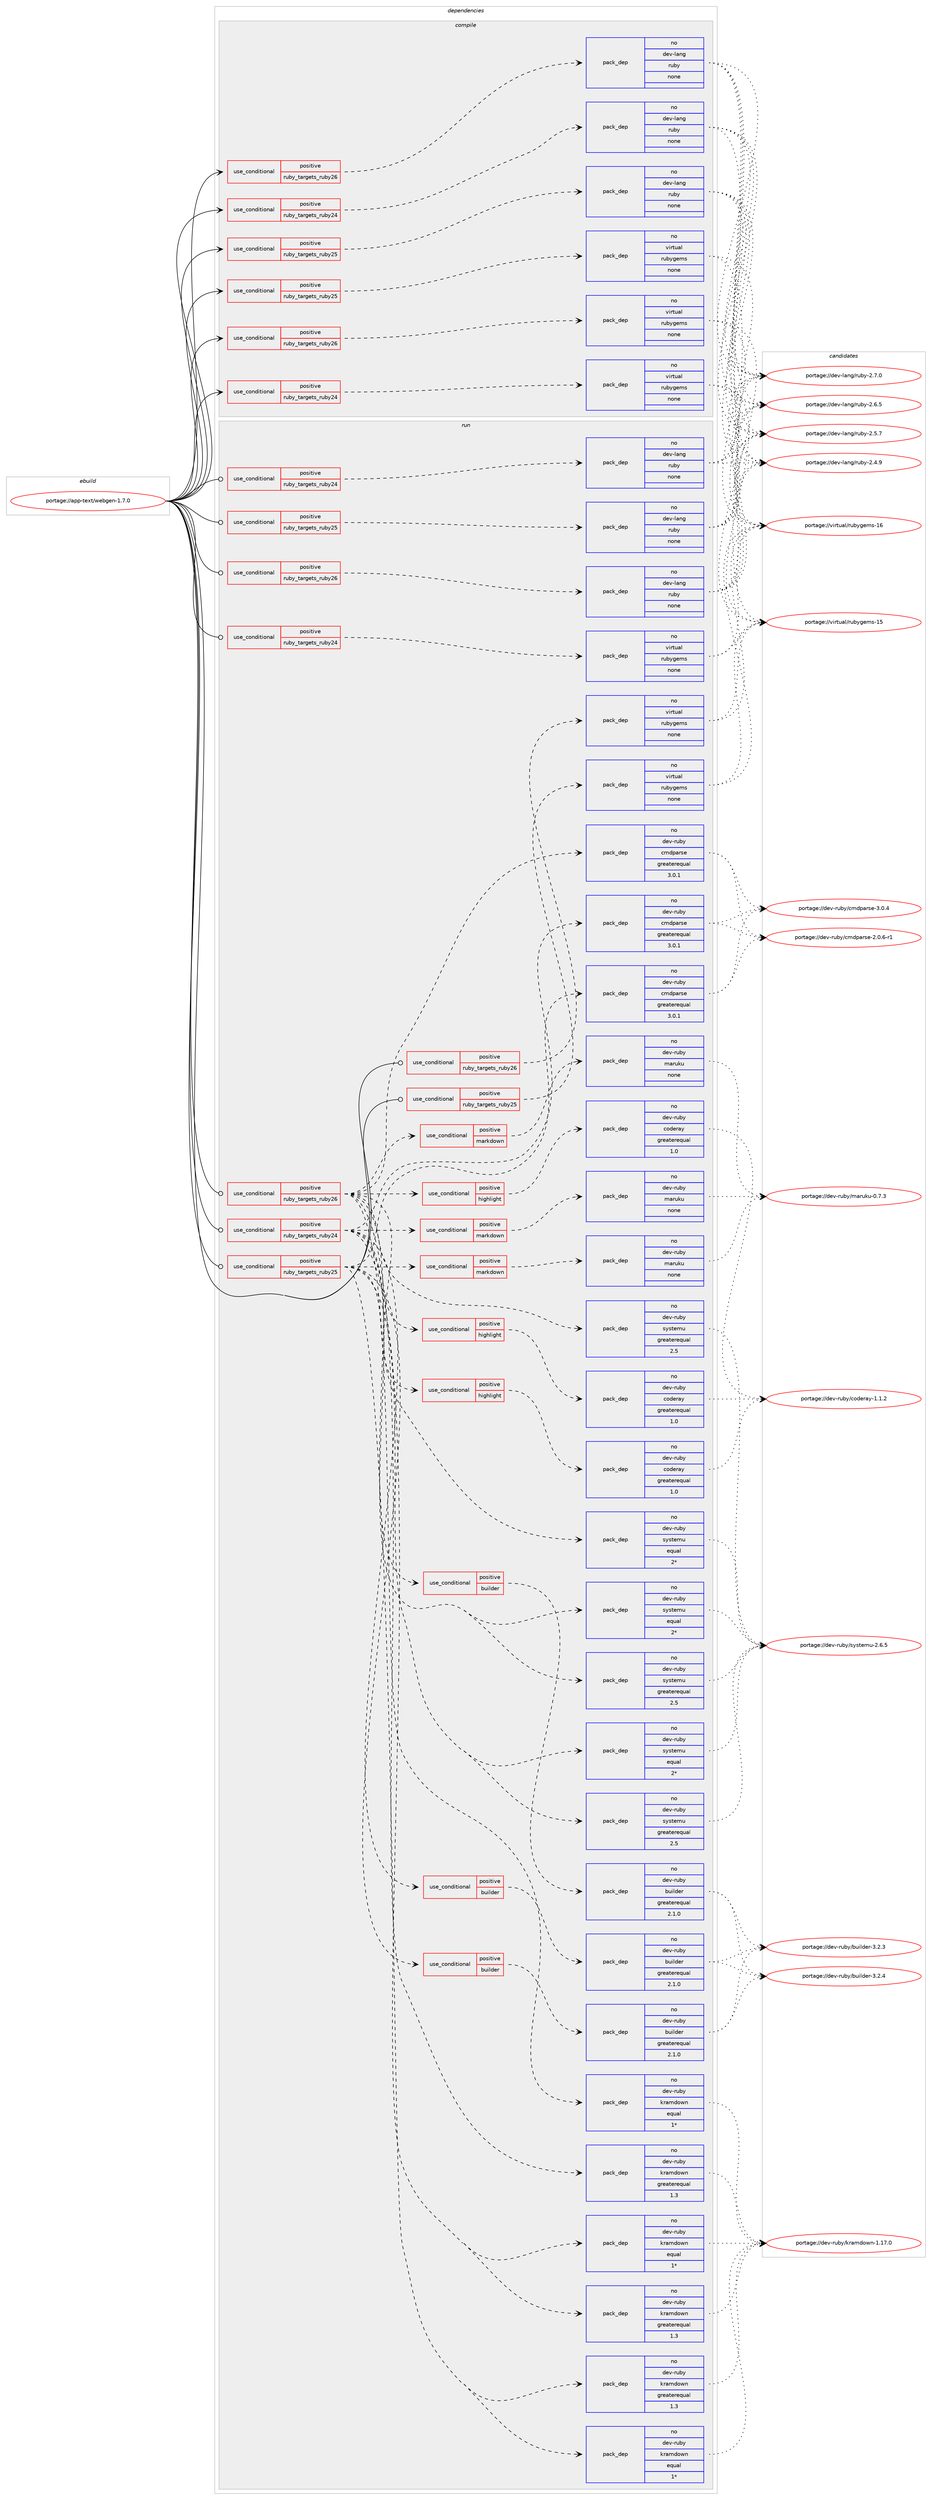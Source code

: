 digraph prolog {

# *************
# Graph options
# *************

newrank=true;
concentrate=true;
compound=true;
graph [rankdir=LR,fontname=Helvetica,fontsize=10,ranksep=1.5];#, ranksep=2.5, nodesep=0.2];
edge  [arrowhead=vee];
node  [fontname=Helvetica,fontsize=10];

# **********
# The ebuild
# **********

subgraph cluster_leftcol {
color=gray;
label=<<i>ebuild</i>>;
id [label="portage://app-text/webgen-1.7.0", color=red, width=4, href="../app-text/webgen-1.7.0.svg"];
}

# ****************
# The dependencies
# ****************

subgraph cluster_midcol {
color=gray;
label=<<i>dependencies</i>>;
subgraph cluster_compile {
fillcolor="#eeeeee";
style=filled;
label=<<i>compile</i>>;
subgraph cond139352 {
dependency591602 [label=<<TABLE BORDER="0" CELLBORDER="1" CELLSPACING="0" CELLPADDING="4"><TR><TD ROWSPAN="3" CELLPADDING="10">use_conditional</TD></TR><TR><TD>positive</TD></TR><TR><TD>ruby_targets_ruby24</TD></TR></TABLE>>, shape=none, color=red];
subgraph pack444365 {
dependency591603 [label=<<TABLE BORDER="0" CELLBORDER="1" CELLSPACING="0" CELLPADDING="4" WIDTH="220"><TR><TD ROWSPAN="6" CELLPADDING="30">pack_dep</TD></TR><TR><TD WIDTH="110">no</TD></TR><TR><TD>dev-lang</TD></TR><TR><TD>ruby</TD></TR><TR><TD>none</TD></TR><TR><TD></TD></TR></TABLE>>, shape=none, color=blue];
}
dependency591602:e -> dependency591603:w [weight=20,style="dashed",arrowhead="vee"];
}
id:e -> dependency591602:w [weight=20,style="solid",arrowhead="vee"];
subgraph cond139353 {
dependency591604 [label=<<TABLE BORDER="0" CELLBORDER="1" CELLSPACING="0" CELLPADDING="4"><TR><TD ROWSPAN="3" CELLPADDING="10">use_conditional</TD></TR><TR><TD>positive</TD></TR><TR><TD>ruby_targets_ruby24</TD></TR></TABLE>>, shape=none, color=red];
subgraph pack444366 {
dependency591605 [label=<<TABLE BORDER="0" CELLBORDER="1" CELLSPACING="0" CELLPADDING="4" WIDTH="220"><TR><TD ROWSPAN="6" CELLPADDING="30">pack_dep</TD></TR><TR><TD WIDTH="110">no</TD></TR><TR><TD>virtual</TD></TR><TR><TD>rubygems</TD></TR><TR><TD>none</TD></TR><TR><TD></TD></TR></TABLE>>, shape=none, color=blue];
}
dependency591604:e -> dependency591605:w [weight=20,style="dashed",arrowhead="vee"];
}
id:e -> dependency591604:w [weight=20,style="solid",arrowhead="vee"];
subgraph cond139354 {
dependency591606 [label=<<TABLE BORDER="0" CELLBORDER="1" CELLSPACING="0" CELLPADDING="4"><TR><TD ROWSPAN="3" CELLPADDING="10">use_conditional</TD></TR><TR><TD>positive</TD></TR><TR><TD>ruby_targets_ruby25</TD></TR></TABLE>>, shape=none, color=red];
subgraph pack444367 {
dependency591607 [label=<<TABLE BORDER="0" CELLBORDER="1" CELLSPACING="0" CELLPADDING="4" WIDTH="220"><TR><TD ROWSPAN="6" CELLPADDING="30">pack_dep</TD></TR><TR><TD WIDTH="110">no</TD></TR><TR><TD>dev-lang</TD></TR><TR><TD>ruby</TD></TR><TR><TD>none</TD></TR><TR><TD></TD></TR></TABLE>>, shape=none, color=blue];
}
dependency591606:e -> dependency591607:w [weight=20,style="dashed",arrowhead="vee"];
}
id:e -> dependency591606:w [weight=20,style="solid",arrowhead="vee"];
subgraph cond139355 {
dependency591608 [label=<<TABLE BORDER="0" CELLBORDER="1" CELLSPACING="0" CELLPADDING="4"><TR><TD ROWSPAN="3" CELLPADDING="10">use_conditional</TD></TR><TR><TD>positive</TD></TR><TR><TD>ruby_targets_ruby25</TD></TR></TABLE>>, shape=none, color=red];
subgraph pack444368 {
dependency591609 [label=<<TABLE BORDER="0" CELLBORDER="1" CELLSPACING="0" CELLPADDING="4" WIDTH="220"><TR><TD ROWSPAN="6" CELLPADDING="30">pack_dep</TD></TR><TR><TD WIDTH="110">no</TD></TR><TR><TD>virtual</TD></TR><TR><TD>rubygems</TD></TR><TR><TD>none</TD></TR><TR><TD></TD></TR></TABLE>>, shape=none, color=blue];
}
dependency591608:e -> dependency591609:w [weight=20,style="dashed",arrowhead="vee"];
}
id:e -> dependency591608:w [weight=20,style="solid",arrowhead="vee"];
subgraph cond139356 {
dependency591610 [label=<<TABLE BORDER="0" CELLBORDER="1" CELLSPACING="0" CELLPADDING="4"><TR><TD ROWSPAN="3" CELLPADDING="10">use_conditional</TD></TR><TR><TD>positive</TD></TR><TR><TD>ruby_targets_ruby26</TD></TR></TABLE>>, shape=none, color=red];
subgraph pack444369 {
dependency591611 [label=<<TABLE BORDER="0" CELLBORDER="1" CELLSPACING="0" CELLPADDING="4" WIDTH="220"><TR><TD ROWSPAN="6" CELLPADDING="30">pack_dep</TD></TR><TR><TD WIDTH="110">no</TD></TR><TR><TD>dev-lang</TD></TR><TR><TD>ruby</TD></TR><TR><TD>none</TD></TR><TR><TD></TD></TR></TABLE>>, shape=none, color=blue];
}
dependency591610:e -> dependency591611:w [weight=20,style="dashed",arrowhead="vee"];
}
id:e -> dependency591610:w [weight=20,style="solid",arrowhead="vee"];
subgraph cond139357 {
dependency591612 [label=<<TABLE BORDER="0" CELLBORDER="1" CELLSPACING="0" CELLPADDING="4"><TR><TD ROWSPAN="3" CELLPADDING="10">use_conditional</TD></TR><TR><TD>positive</TD></TR><TR><TD>ruby_targets_ruby26</TD></TR></TABLE>>, shape=none, color=red];
subgraph pack444370 {
dependency591613 [label=<<TABLE BORDER="0" CELLBORDER="1" CELLSPACING="0" CELLPADDING="4" WIDTH="220"><TR><TD ROWSPAN="6" CELLPADDING="30">pack_dep</TD></TR><TR><TD WIDTH="110">no</TD></TR><TR><TD>virtual</TD></TR><TR><TD>rubygems</TD></TR><TR><TD>none</TD></TR><TR><TD></TD></TR></TABLE>>, shape=none, color=blue];
}
dependency591612:e -> dependency591613:w [weight=20,style="dashed",arrowhead="vee"];
}
id:e -> dependency591612:w [weight=20,style="solid",arrowhead="vee"];
}
subgraph cluster_compileandrun {
fillcolor="#eeeeee";
style=filled;
label=<<i>compile and run</i>>;
}
subgraph cluster_run {
fillcolor="#eeeeee";
style=filled;
label=<<i>run</i>>;
subgraph cond139358 {
dependency591614 [label=<<TABLE BORDER="0" CELLBORDER="1" CELLSPACING="0" CELLPADDING="4"><TR><TD ROWSPAN="3" CELLPADDING="10">use_conditional</TD></TR><TR><TD>positive</TD></TR><TR><TD>ruby_targets_ruby24</TD></TR></TABLE>>, shape=none, color=red];
subgraph pack444371 {
dependency591615 [label=<<TABLE BORDER="0" CELLBORDER="1" CELLSPACING="0" CELLPADDING="4" WIDTH="220"><TR><TD ROWSPAN="6" CELLPADDING="30">pack_dep</TD></TR><TR><TD WIDTH="110">no</TD></TR><TR><TD>dev-lang</TD></TR><TR><TD>ruby</TD></TR><TR><TD>none</TD></TR><TR><TD></TD></TR></TABLE>>, shape=none, color=blue];
}
dependency591614:e -> dependency591615:w [weight=20,style="dashed",arrowhead="vee"];
}
id:e -> dependency591614:w [weight=20,style="solid",arrowhead="odot"];
subgraph cond139359 {
dependency591616 [label=<<TABLE BORDER="0" CELLBORDER="1" CELLSPACING="0" CELLPADDING="4"><TR><TD ROWSPAN="3" CELLPADDING="10">use_conditional</TD></TR><TR><TD>positive</TD></TR><TR><TD>ruby_targets_ruby24</TD></TR></TABLE>>, shape=none, color=red];
subgraph pack444372 {
dependency591617 [label=<<TABLE BORDER="0" CELLBORDER="1" CELLSPACING="0" CELLPADDING="4" WIDTH="220"><TR><TD ROWSPAN="6" CELLPADDING="30">pack_dep</TD></TR><TR><TD WIDTH="110">no</TD></TR><TR><TD>dev-ruby</TD></TR><TR><TD>cmdparse</TD></TR><TR><TD>greaterequal</TD></TR><TR><TD>3.0.1</TD></TR></TABLE>>, shape=none, color=blue];
}
dependency591616:e -> dependency591617:w [weight=20,style="dashed",arrowhead="vee"];
subgraph pack444373 {
dependency591618 [label=<<TABLE BORDER="0" CELLBORDER="1" CELLSPACING="0" CELLPADDING="4" WIDTH="220"><TR><TD ROWSPAN="6" CELLPADDING="30">pack_dep</TD></TR><TR><TD WIDTH="110">no</TD></TR><TR><TD>dev-ruby</TD></TR><TR><TD>systemu</TD></TR><TR><TD>greaterequal</TD></TR><TR><TD>2.5</TD></TR></TABLE>>, shape=none, color=blue];
}
dependency591616:e -> dependency591618:w [weight=20,style="dashed",arrowhead="vee"];
subgraph pack444374 {
dependency591619 [label=<<TABLE BORDER="0" CELLBORDER="1" CELLSPACING="0" CELLPADDING="4" WIDTH="220"><TR><TD ROWSPAN="6" CELLPADDING="30">pack_dep</TD></TR><TR><TD WIDTH="110">no</TD></TR><TR><TD>dev-ruby</TD></TR><TR><TD>systemu</TD></TR><TR><TD>equal</TD></TR><TR><TD>2*</TD></TR></TABLE>>, shape=none, color=blue];
}
dependency591616:e -> dependency591619:w [weight=20,style="dashed",arrowhead="vee"];
subgraph pack444375 {
dependency591620 [label=<<TABLE BORDER="0" CELLBORDER="1" CELLSPACING="0" CELLPADDING="4" WIDTH="220"><TR><TD ROWSPAN="6" CELLPADDING="30">pack_dep</TD></TR><TR><TD WIDTH="110">no</TD></TR><TR><TD>dev-ruby</TD></TR><TR><TD>kramdown</TD></TR><TR><TD>greaterequal</TD></TR><TR><TD>1.3</TD></TR></TABLE>>, shape=none, color=blue];
}
dependency591616:e -> dependency591620:w [weight=20,style="dashed",arrowhead="vee"];
subgraph pack444376 {
dependency591621 [label=<<TABLE BORDER="0" CELLBORDER="1" CELLSPACING="0" CELLPADDING="4" WIDTH="220"><TR><TD ROWSPAN="6" CELLPADDING="30">pack_dep</TD></TR><TR><TD WIDTH="110">no</TD></TR><TR><TD>dev-ruby</TD></TR><TR><TD>kramdown</TD></TR><TR><TD>equal</TD></TR><TR><TD>1*</TD></TR></TABLE>>, shape=none, color=blue];
}
dependency591616:e -> dependency591621:w [weight=20,style="dashed",arrowhead="vee"];
subgraph cond139360 {
dependency591622 [label=<<TABLE BORDER="0" CELLBORDER="1" CELLSPACING="0" CELLPADDING="4"><TR><TD ROWSPAN="3" CELLPADDING="10">use_conditional</TD></TR><TR><TD>positive</TD></TR><TR><TD>builder</TD></TR></TABLE>>, shape=none, color=red];
subgraph pack444377 {
dependency591623 [label=<<TABLE BORDER="0" CELLBORDER="1" CELLSPACING="0" CELLPADDING="4" WIDTH="220"><TR><TD ROWSPAN="6" CELLPADDING="30">pack_dep</TD></TR><TR><TD WIDTH="110">no</TD></TR><TR><TD>dev-ruby</TD></TR><TR><TD>builder</TD></TR><TR><TD>greaterequal</TD></TR><TR><TD>2.1.0</TD></TR></TABLE>>, shape=none, color=blue];
}
dependency591622:e -> dependency591623:w [weight=20,style="dashed",arrowhead="vee"];
}
dependency591616:e -> dependency591622:w [weight=20,style="dashed",arrowhead="vee"];
subgraph cond139361 {
dependency591624 [label=<<TABLE BORDER="0" CELLBORDER="1" CELLSPACING="0" CELLPADDING="4"><TR><TD ROWSPAN="3" CELLPADDING="10">use_conditional</TD></TR><TR><TD>positive</TD></TR><TR><TD>highlight</TD></TR></TABLE>>, shape=none, color=red];
subgraph pack444378 {
dependency591625 [label=<<TABLE BORDER="0" CELLBORDER="1" CELLSPACING="0" CELLPADDING="4" WIDTH="220"><TR><TD ROWSPAN="6" CELLPADDING="30">pack_dep</TD></TR><TR><TD WIDTH="110">no</TD></TR><TR><TD>dev-ruby</TD></TR><TR><TD>coderay</TD></TR><TR><TD>greaterequal</TD></TR><TR><TD>1.0</TD></TR></TABLE>>, shape=none, color=blue];
}
dependency591624:e -> dependency591625:w [weight=20,style="dashed",arrowhead="vee"];
}
dependency591616:e -> dependency591624:w [weight=20,style="dashed",arrowhead="vee"];
subgraph cond139362 {
dependency591626 [label=<<TABLE BORDER="0" CELLBORDER="1" CELLSPACING="0" CELLPADDING="4"><TR><TD ROWSPAN="3" CELLPADDING="10">use_conditional</TD></TR><TR><TD>positive</TD></TR><TR><TD>markdown</TD></TR></TABLE>>, shape=none, color=red];
subgraph pack444379 {
dependency591627 [label=<<TABLE BORDER="0" CELLBORDER="1" CELLSPACING="0" CELLPADDING="4" WIDTH="220"><TR><TD ROWSPAN="6" CELLPADDING="30">pack_dep</TD></TR><TR><TD WIDTH="110">no</TD></TR><TR><TD>dev-ruby</TD></TR><TR><TD>maruku</TD></TR><TR><TD>none</TD></TR><TR><TD></TD></TR></TABLE>>, shape=none, color=blue];
}
dependency591626:e -> dependency591627:w [weight=20,style="dashed",arrowhead="vee"];
}
dependency591616:e -> dependency591626:w [weight=20,style="dashed",arrowhead="vee"];
}
id:e -> dependency591616:w [weight=20,style="solid",arrowhead="odot"];
subgraph cond139363 {
dependency591628 [label=<<TABLE BORDER="0" CELLBORDER="1" CELLSPACING="0" CELLPADDING="4"><TR><TD ROWSPAN="3" CELLPADDING="10">use_conditional</TD></TR><TR><TD>positive</TD></TR><TR><TD>ruby_targets_ruby24</TD></TR></TABLE>>, shape=none, color=red];
subgraph pack444380 {
dependency591629 [label=<<TABLE BORDER="0" CELLBORDER="1" CELLSPACING="0" CELLPADDING="4" WIDTH="220"><TR><TD ROWSPAN="6" CELLPADDING="30">pack_dep</TD></TR><TR><TD WIDTH="110">no</TD></TR><TR><TD>virtual</TD></TR><TR><TD>rubygems</TD></TR><TR><TD>none</TD></TR><TR><TD></TD></TR></TABLE>>, shape=none, color=blue];
}
dependency591628:e -> dependency591629:w [weight=20,style="dashed",arrowhead="vee"];
}
id:e -> dependency591628:w [weight=20,style="solid",arrowhead="odot"];
subgraph cond139364 {
dependency591630 [label=<<TABLE BORDER="0" CELLBORDER="1" CELLSPACING="0" CELLPADDING="4"><TR><TD ROWSPAN="3" CELLPADDING="10">use_conditional</TD></TR><TR><TD>positive</TD></TR><TR><TD>ruby_targets_ruby25</TD></TR></TABLE>>, shape=none, color=red];
subgraph pack444381 {
dependency591631 [label=<<TABLE BORDER="0" CELLBORDER="1" CELLSPACING="0" CELLPADDING="4" WIDTH="220"><TR><TD ROWSPAN="6" CELLPADDING="30">pack_dep</TD></TR><TR><TD WIDTH="110">no</TD></TR><TR><TD>dev-lang</TD></TR><TR><TD>ruby</TD></TR><TR><TD>none</TD></TR><TR><TD></TD></TR></TABLE>>, shape=none, color=blue];
}
dependency591630:e -> dependency591631:w [weight=20,style="dashed",arrowhead="vee"];
}
id:e -> dependency591630:w [weight=20,style="solid",arrowhead="odot"];
subgraph cond139365 {
dependency591632 [label=<<TABLE BORDER="0" CELLBORDER="1" CELLSPACING="0" CELLPADDING="4"><TR><TD ROWSPAN="3" CELLPADDING="10">use_conditional</TD></TR><TR><TD>positive</TD></TR><TR><TD>ruby_targets_ruby25</TD></TR></TABLE>>, shape=none, color=red];
subgraph pack444382 {
dependency591633 [label=<<TABLE BORDER="0" CELLBORDER="1" CELLSPACING="0" CELLPADDING="4" WIDTH="220"><TR><TD ROWSPAN="6" CELLPADDING="30">pack_dep</TD></TR><TR><TD WIDTH="110">no</TD></TR><TR><TD>dev-ruby</TD></TR><TR><TD>cmdparse</TD></TR><TR><TD>greaterequal</TD></TR><TR><TD>3.0.1</TD></TR></TABLE>>, shape=none, color=blue];
}
dependency591632:e -> dependency591633:w [weight=20,style="dashed",arrowhead="vee"];
subgraph pack444383 {
dependency591634 [label=<<TABLE BORDER="0" CELLBORDER="1" CELLSPACING="0" CELLPADDING="4" WIDTH="220"><TR><TD ROWSPAN="6" CELLPADDING="30">pack_dep</TD></TR><TR><TD WIDTH="110">no</TD></TR><TR><TD>dev-ruby</TD></TR><TR><TD>systemu</TD></TR><TR><TD>greaterequal</TD></TR><TR><TD>2.5</TD></TR></TABLE>>, shape=none, color=blue];
}
dependency591632:e -> dependency591634:w [weight=20,style="dashed",arrowhead="vee"];
subgraph pack444384 {
dependency591635 [label=<<TABLE BORDER="0" CELLBORDER="1" CELLSPACING="0" CELLPADDING="4" WIDTH="220"><TR><TD ROWSPAN="6" CELLPADDING="30">pack_dep</TD></TR><TR><TD WIDTH="110">no</TD></TR><TR><TD>dev-ruby</TD></TR><TR><TD>systemu</TD></TR><TR><TD>equal</TD></TR><TR><TD>2*</TD></TR></TABLE>>, shape=none, color=blue];
}
dependency591632:e -> dependency591635:w [weight=20,style="dashed",arrowhead="vee"];
subgraph pack444385 {
dependency591636 [label=<<TABLE BORDER="0" CELLBORDER="1" CELLSPACING="0" CELLPADDING="4" WIDTH="220"><TR><TD ROWSPAN="6" CELLPADDING="30">pack_dep</TD></TR><TR><TD WIDTH="110">no</TD></TR><TR><TD>dev-ruby</TD></TR><TR><TD>kramdown</TD></TR><TR><TD>greaterequal</TD></TR><TR><TD>1.3</TD></TR></TABLE>>, shape=none, color=blue];
}
dependency591632:e -> dependency591636:w [weight=20,style="dashed",arrowhead="vee"];
subgraph pack444386 {
dependency591637 [label=<<TABLE BORDER="0" CELLBORDER="1" CELLSPACING="0" CELLPADDING="4" WIDTH="220"><TR><TD ROWSPAN="6" CELLPADDING="30">pack_dep</TD></TR><TR><TD WIDTH="110">no</TD></TR><TR><TD>dev-ruby</TD></TR><TR><TD>kramdown</TD></TR><TR><TD>equal</TD></TR><TR><TD>1*</TD></TR></TABLE>>, shape=none, color=blue];
}
dependency591632:e -> dependency591637:w [weight=20,style="dashed",arrowhead="vee"];
subgraph cond139366 {
dependency591638 [label=<<TABLE BORDER="0" CELLBORDER="1" CELLSPACING="0" CELLPADDING="4"><TR><TD ROWSPAN="3" CELLPADDING="10">use_conditional</TD></TR><TR><TD>positive</TD></TR><TR><TD>builder</TD></TR></TABLE>>, shape=none, color=red];
subgraph pack444387 {
dependency591639 [label=<<TABLE BORDER="0" CELLBORDER="1" CELLSPACING="0" CELLPADDING="4" WIDTH="220"><TR><TD ROWSPAN="6" CELLPADDING="30">pack_dep</TD></TR><TR><TD WIDTH="110">no</TD></TR><TR><TD>dev-ruby</TD></TR><TR><TD>builder</TD></TR><TR><TD>greaterequal</TD></TR><TR><TD>2.1.0</TD></TR></TABLE>>, shape=none, color=blue];
}
dependency591638:e -> dependency591639:w [weight=20,style="dashed",arrowhead="vee"];
}
dependency591632:e -> dependency591638:w [weight=20,style="dashed",arrowhead="vee"];
subgraph cond139367 {
dependency591640 [label=<<TABLE BORDER="0" CELLBORDER="1" CELLSPACING="0" CELLPADDING="4"><TR><TD ROWSPAN="3" CELLPADDING="10">use_conditional</TD></TR><TR><TD>positive</TD></TR><TR><TD>highlight</TD></TR></TABLE>>, shape=none, color=red];
subgraph pack444388 {
dependency591641 [label=<<TABLE BORDER="0" CELLBORDER="1" CELLSPACING="0" CELLPADDING="4" WIDTH="220"><TR><TD ROWSPAN="6" CELLPADDING="30">pack_dep</TD></TR><TR><TD WIDTH="110">no</TD></TR><TR><TD>dev-ruby</TD></TR><TR><TD>coderay</TD></TR><TR><TD>greaterequal</TD></TR><TR><TD>1.0</TD></TR></TABLE>>, shape=none, color=blue];
}
dependency591640:e -> dependency591641:w [weight=20,style="dashed",arrowhead="vee"];
}
dependency591632:e -> dependency591640:w [weight=20,style="dashed",arrowhead="vee"];
subgraph cond139368 {
dependency591642 [label=<<TABLE BORDER="0" CELLBORDER="1" CELLSPACING="0" CELLPADDING="4"><TR><TD ROWSPAN="3" CELLPADDING="10">use_conditional</TD></TR><TR><TD>positive</TD></TR><TR><TD>markdown</TD></TR></TABLE>>, shape=none, color=red];
subgraph pack444389 {
dependency591643 [label=<<TABLE BORDER="0" CELLBORDER="1" CELLSPACING="0" CELLPADDING="4" WIDTH="220"><TR><TD ROWSPAN="6" CELLPADDING="30">pack_dep</TD></TR><TR><TD WIDTH="110">no</TD></TR><TR><TD>dev-ruby</TD></TR><TR><TD>maruku</TD></TR><TR><TD>none</TD></TR><TR><TD></TD></TR></TABLE>>, shape=none, color=blue];
}
dependency591642:e -> dependency591643:w [weight=20,style="dashed",arrowhead="vee"];
}
dependency591632:e -> dependency591642:w [weight=20,style="dashed",arrowhead="vee"];
}
id:e -> dependency591632:w [weight=20,style="solid",arrowhead="odot"];
subgraph cond139369 {
dependency591644 [label=<<TABLE BORDER="0" CELLBORDER="1" CELLSPACING="0" CELLPADDING="4"><TR><TD ROWSPAN="3" CELLPADDING="10">use_conditional</TD></TR><TR><TD>positive</TD></TR><TR><TD>ruby_targets_ruby25</TD></TR></TABLE>>, shape=none, color=red];
subgraph pack444390 {
dependency591645 [label=<<TABLE BORDER="0" CELLBORDER="1" CELLSPACING="0" CELLPADDING="4" WIDTH="220"><TR><TD ROWSPAN="6" CELLPADDING="30">pack_dep</TD></TR><TR><TD WIDTH="110">no</TD></TR><TR><TD>virtual</TD></TR><TR><TD>rubygems</TD></TR><TR><TD>none</TD></TR><TR><TD></TD></TR></TABLE>>, shape=none, color=blue];
}
dependency591644:e -> dependency591645:w [weight=20,style="dashed",arrowhead="vee"];
}
id:e -> dependency591644:w [weight=20,style="solid",arrowhead="odot"];
subgraph cond139370 {
dependency591646 [label=<<TABLE BORDER="0" CELLBORDER="1" CELLSPACING="0" CELLPADDING="4"><TR><TD ROWSPAN="3" CELLPADDING="10">use_conditional</TD></TR><TR><TD>positive</TD></TR><TR><TD>ruby_targets_ruby26</TD></TR></TABLE>>, shape=none, color=red];
subgraph pack444391 {
dependency591647 [label=<<TABLE BORDER="0" CELLBORDER="1" CELLSPACING="0" CELLPADDING="4" WIDTH="220"><TR><TD ROWSPAN="6" CELLPADDING="30">pack_dep</TD></TR><TR><TD WIDTH="110">no</TD></TR><TR><TD>dev-lang</TD></TR><TR><TD>ruby</TD></TR><TR><TD>none</TD></TR><TR><TD></TD></TR></TABLE>>, shape=none, color=blue];
}
dependency591646:e -> dependency591647:w [weight=20,style="dashed",arrowhead="vee"];
}
id:e -> dependency591646:w [weight=20,style="solid",arrowhead="odot"];
subgraph cond139371 {
dependency591648 [label=<<TABLE BORDER="0" CELLBORDER="1" CELLSPACING="0" CELLPADDING="4"><TR><TD ROWSPAN="3" CELLPADDING="10">use_conditional</TD></TR><TR><TD>positive</TD></TR><TR><TD>ruby_targets_ruby26</TD></TR></TABLE>>, shape=none, color=red];
subgraph pack444392 {
dependency591649 [label=<<TABLE BORDER="0" CELLBORDER="1" CELLSPACING="0" CELLPADDING="4" WIDTH="220"><TR><TD ROWSPAN="6" CELLPADDING="30">pack_dep</TD></TR><TR><TD WIDTH="110">no</TD></TR><TR><TD>dev-ruby</TD></TR><TR><TD>cmdparse</TD></TR><TR><TD>greaterequal</TD></TR><TR><TD>3.0.1</TD></TR></TABLE>>, shape=none, color=blue];
}
dependency591648:e -> dependency591649:w [weight=20,style="dashed",arrowhead="vee"];
subgraph pack444393 {
dependency591650 [label=<<TABLE BORDER="0" CELLBORDER="1" CELLSPACING="0" CELLPADDING="4" WIDTH="220"><TR><TD ROWSPAN="6" CELLPADDING="30">pack_dep</TD></TR><TR><TD WIDTH="110">no</TD></TR><TR><TD>dev-ruby</TD></TR><TR><TD>systemu</TD></TR><TR><TD>greaterequal</TD></TR><TR><TD>2.5</TD></TR></TABLE>>, shape=none, color=blue];
}
dependency591648:e -> dependency591650:w [weight=20,style="dashed",arrowhead="vee"];
subgraph pack444394 {
dependency591651 [label=<<TABLE BORDER="0" CELLBORDER="1" CELLSPACING="0" CELLPADDING="4" WIDTH="220"><TR><TD ROWSPAN="6" CELLPADDING="30">pack_dep</TD></TR><TR><TD WIDTH="110">no</TD></TR><TR><TD>dev-ruby</TD></TR><TR><TD>systemu</TD></TR><TR><TD>equal</TD></TR><TR><TD>2*</TD></TR></TABLE>>, shape=none, color=blue];
}
dependency591648:e -> dependency591651:w [weight=20,style="dashed",arrowhead="vee"];
subgraph pack444395 {
dependency591652 [label=<<TABLE BORDER="0" CELLBORDER="1" CELLSPACING="0" CELLPADDING="4" WIDTH="220"><TR><TD ROWSPAN="6" CELLPADDING="30">pack_dep</TD></TR><TR><TD WIDTH="110">no</TD></TR><TR><TD>dev-ruby</TD></TR><TR><TD>kramdown</TD></TR><TR><TD>greaterequal</TD></TR><TR><TD>1.3</TD></TR></TABLE>>, shape=none, color=blue];
}
dependency591648:e -> dependency591652:w [weight=20,style="dashed",arrowhead="vee"];
subgraph pack444396 {
dependency591653 [label=<<TABLE BORDER="0" CELLBORDER="1" CELLSPACING="0" CELLPADDING="4" WIDTH="220"><TR><TD ROWSPAN="6" CELLPADDING="30">pack_dep</TD></TR><TR><TD WIDTH="110">no</TD></TR><TR><TD>dev-ruby</TD></TR><TR><TD>kramdown</TD></TR><TR><TD>equal</TD></TR><TR><TD>1*</TD></TR></TABLE>>, shape=none, color=blue];
}
dependency591648:e -> dependency591653:w [weight=20,style="dashed",arrowhead="vee"];
subgraph cond139372 {
dependency591654 [label=<<TABLE BORDER="0" CELLBORDER="1" CELLSPACING="0" CELLPADDING="4"><TR><TD ROWSPAN="3" CELLPADDING="10">use_conditional</TD></TR><TR><TD>positive</TD></TR><TR><TD>builder</TD></TR></TABLE>>, shape=none, color=red];
subgraph pack444397 {
dependency591655 [label=<<TABLE BORDER="0" CELLBORDER="1" CELLSPACING="0" CELLPADDING="4" WIDTH="220"><TR><TD ROWSPAN="6" CELLPADDING="30">pack_dep</TD></TR><TR><TD WIDTH="110">no</TD></TR><TR><TD>dev-ruby</TD></TR><TR><TD>builder</TD></TR><TR><TD>greaterequal</TD></TR><TR><TD>2.1.0</TD></TR></TABLE>>, shape=none, color=blue];
}
dependency591654:e -> dependency591655:w [weight=20,style="dashed",arrowhead="vee"];
}
dependency591648:e -> dependency591654:w [weight=20,style="dashed",arrowhead="vee"];
subgraph cond139373 {
dependency591656 [label=<<TABLE BORDER="0" CELLBORDER="1" CELLSPACING="0" CELLPADDING="4"><TR><TD ROWSPAN="3" CELLPADDING="10">use_conditional</TD></TR><TR><TD>positive</TD></TR><TR><TD>highlight</TD></TR></TABLE>>, shape=none, color=red];
subgraph pack444398 {
dependency591657 [label=<<TABLE BORDER="0" CELLBORDER="1" CELLSPACING="0" CELLPADDING="4" WIDTH="220"><TR><TD ROWSPAN="6" CELLPADDING="30">pack_dep</TD></TR><TR><TD WIDTH="110">no</TD></TR><TR><TD>dev-ruby</TD></TR><TR><TD>coderay</TD></TR><TR><TD>greaterequal</TD></TR><TR><TD>1.0</TD></TR></TABLE>>, shape=none, color=blue];
}
dependency591656:e -> dependency591657:w [weight=20,style="dashed",arrowhead="vee"];
}
dependency591648:e -> dependency591656:w [weight=20,style="dashed",arrowhead="vee"];
subgraph cond139374 {
dependency591658 [label=<<TABLE BORDER="0" CELLBORDER="1" CELLSPACING="0" CELLPADDING="4"><TR><TD ROWSPAN="3" CELLPADDING="10">use_conditional</TD></TR><TR><TD>positive</TD></TR><TR><TD>markdown</TD></TR></TABLE>>, shape=none, color=red];
subgraph pack444399 {
dependency591659 [label=<<TABLE BORDER="0" CELLBORDER="1" CELLSPACING="0" CELLPADDING="4" WIDTH="220"><TR><TD ROWSPAN="6" CELLPADDING="30">pack_dep</TD></TR><TR><TD WIDTH="110">no</TD></TR><TR><TD>dev-ruby</TD></TR><TR><TD>maruku</TD></TR><TR><TD>none</TD></TR><TR><TD></TD></TR></TABLE>>, shape=none, color=blue];
}
dependency591658:e -> dependency591659:w [weight=20,style="dashed",arrowhead="vee"];
}
dependency591648:e -> dependency591658:w [weight=20,style="dashed",arrowhead="vee"];
}
id:e -> dependency591648:w [weight=20,style="solid",arrowhead="odot"];
subgraph cond139375 {
dependency591660 [label=<<TABLE BORDER="0" CELLBORDER="1" CELLSPACING="0" CELLPADDING="4"><TR><TD ROWSPAN="3" CELLPADDING="10">use_conditional</TD></TR><TR><TD>positive</TD></TR><TR><TD>ruby_targets_ruby26</TD></TR></TABLE>>, shape=none, color=red];
subgraph pack444400 {
dependency591661 [label=<<TABLE BORDER="0" CELLBORDER="1" CELLSPACING="0" CELLPADDING="4" WIDTH="220"><TR><TD ROWSPAN="6" CELLPADDING="30">pack_dep</TD></TR><TR><TD WIDTH="110">no</TD></TR><TR><TD>virtual</TD></TR><TR><TD>rubygems</TD></TR><TR><TD>none</TD></TR><TR><TD></TD></TR></TABLE>>, shape=none, color=blue];
}
dependency591660:e -> dependency591661:w [weight=20,style="dashed",arrowhead="vee"];
}
id:e -> dependency591660:w [weight=20,style="solid",arrowhead="odot"];
}
}

# **************
# The candidates
# **************

subgraph cluster_choices {
rank=same;
color=gray;
label=<<i>candidates</i>>;

subgraph choice444365 {
color=black;
nodesep=1;
choice10010111845108971101034711411798121455046554648 [label="portage://dev-lang/ruby-2.7.0", color=red, width=4,href="../dev-lang/ruby-2.7.0.svg"];
choice10010111845108971101034711411798121455046544653 [label="portage://dev-lang/ruby-2.6.5", color=red, width=4,href="../dev-lang/ruby-2.6.5.svg"];
choice10010111845108971101034711411798121455046534655 [label="portage://dev-lang/ruby-2.5.7", color=red, width=4,href="../dev-lang/ruby-2.5.7.svg"];
choice10010111845108971101034711411798121455046524657 [label="portage://dev-lang/ruby-2.4.9", color=red, width=4,href="../dev-lang/ruby-2.4.9.svg"];
dependency591603:e -> choice10010111845108971101034711411798121455046554648:w [style=dotted,weight="100"];
dependency591603:e -> choice10010111845108971101034711411798121455046544653:w [style=dotted,weight="100"];
dependency591603:e -> choice10010111845108971101034711411798121455046534655:w [style=dotted,weight="100"];
dependency591603:e -> choice10010111845108971101034711411798121455046524657:w [style=dotted,weight="100"];
}
subgraph choice444366 {
color=black;
nodesep=1;
choice118105114116117971084711411798121103101109115454954 [label="portage://virtual/rubygems-16", color=red, width=4,href="../virtual/rubygems-16.svg"];
choice118105114116117971084711411798121103101109115454953 [label="portage://virtual/rubygems-15", color=red, width=4,href="../virtual/rubygems-15.svg"];
dependency591605:e -> choice118105114116117971084711411798121103101109115454954:w [style=dotted,weight="100"];
dependency591605:e -> choice118105114116117971084711411798121103101109115454953:w [style=dotted,weight="100"];
}
subgraph choice444367 {
color=black;
nodesep=1;
choice10010111845108971101034711411798121455046554648 [label="portage://dev-lang/ruby-2.7.0", color=red, width=4,href="../dev-lang/ruby-2.7.0.svg"];
choice10010111845108971101034711411798121455046544653 [label="portage://dev-lang/ruby-2.6.5", color=red, width=4,href="../dev-lang/ruby-2.6.5.svg"];
choice10010111845108971101034711411798121455046534655 [label="portage://dev-lang/ruby-2.5.7", color=red, width=4,href="../dev-lang/ruby-2.5.7.svg"];
choice10010111845108971101034711411798121455046524657 [label="portage://dev-lang/ruby-2.4.9", color=red, width=4,href="../dev-lang/ruby-2.4.9.svg"];
dependency591607:e -> choice10010111845108971101034711411798121455046554648:w [style=dotted,weight="100"];
dependency591607:e -> choice10010111845108971101034711411798121455046544653:w [style=dotted,weight="100"];
dependency591607:e -> choice10010111845108971101034711411798121455046534655:w [style=dotted,weight="100"];
dependency591607:e -> choice10010111845108971101034711411798121455046524657:w [style=dotted,weight="100"];
}
subgraph choice444368 {
color=black;
nodesep=1;
choice118105114116117971084711411798121103101109115454954 [label="portage://virtual/rubygems-16", color=red, width=4,href="../virtual/rubygems-16.svg"];
choice118105114116117971084711411798121103101109115454953 [label="portage://virtual/rubygems-15", color=red, width=4,href="../virtual/rubygems-15.svg"];
dependency591609:e -> choice118105114116117971084711411798121103101109115454954:w [style=dotted,weight="100"];
dependency591609:e -> choice118105114116117971084711411798121103101109115454953:w [style=dotted,weight="100"];
}
subgraph choice444369 {
color=black;
nodesep=1;
choice10010111845108971101034711411798121455046554648 [label="portage://dev-lang/ruby-2.7.0", color=red, width=4,href="../dev-lang/ruby-2.7.0.svg"];
choice10010111845108971101034711411798121455046544653 [label="portage://dev-lang/ruby-2.6.5", color=red, width=4,href="../dev-lang/ruby-2.6.5.svg"];
choice10010111845108971101034711411798121455046534655 [label="portage://dev-lang/ruby-2.5.7", color=red, width=4,href="../dev-lang/ruby-2.5.7.svg"];
choice10010111845108971101034711411798121455046524657 [label="portage://dev-lang/ruby-2.4.9", color=red, width=4,href="../dev-lang/ruby-2.4.9.svg"];
dependency591611:e -> choice10010111845108971101034711411798121455046554648:w [style=dotted,weight="100"];
dependency591611:e -> choice10010111845108971101034711411798121455046544653:w [style=dotted,weight="100"];
dependency591611:e -> choice10010111845108971101034711411798121455046534655:w [style=dotted,weight="100"];
dependency591611:e -> choice10010111845108971101034711411798121455046524657:w [style=dotted,weight="100"];
}
subgraph choice444370 {
color=black;
nodesep=1;
choice118105114116117971084711411798121103101109115454954 [label="portage://virtual/rubygems-16", color=red, width=4,href="../virtual/rubygems-16.svg"];
choice118105114116117971084711411798121103101109115454953 [label="portage://virtual/rubygems-15", color=red, width=4,href="../virtual/rubygems-15.svg"];
dependency591613:e -> choice118105114116117971084711411798121103101109115454954:w [style=dotted,weight="100"];
dependency591613:e -> choice118105114116117971084711411798121103101109115454953:w [style=dotted,weight="100"];
}
subgraph choice444371 {
color=black;
nodesep=1;
choice10010111845108971101034711411798121455046554648 [label="portage://dev-lang/ruby-2.7.0", color=red, width=4,href="../dev-lang/ruby-2.7.0.svg"];
choice10010111845108971101034711411798121455046544653 [label="portage://dev-lang/ruby-2.6.5", color=red, width=4,href="../dev-lang/ruby-2.6.5.svg"];
choice10010111845108971101034711411798121455046534655 [label="portage://dev-lang/ruby-2.5.7", color=red, width=4,href="../dev-lang/ruby-2.5.7.svg"];
choice10010111845108971101034711411798121455046524657 [label="portage://dev-lang/ruby-2.4.9", color=red, width=4,href="../dev-lang/ruby-2.4.9.svg"];
dependency591615:e -> choice10010111845108971101034711411798121455046554648:w [style=dotted,weight="100"];
dependency591615:e -> choice10010111845108971101034711411798121455046544653:w [style=dotted,weight="100"];
dependency591615:e -> choice10010111845108971101034711411798121455046534655:w [style=dotted,weight="100"];
dependency591615:e -> choice10010111845108971101034711411798121455046524657:w [style=dotted,weight="100"];
}
subgraph choice444372 {
color=black;
nodesep=1;
choice1001011184511411798121479910910011297114115101455146484652 [label="portage://dev-ruby/cmdparse-3.0.4", color=red, width=4,href="../dev-ruby/cmdparse-3.0.4.svg"];
choice10010111845114117981214799109100112971141151014550464846544511449 [label="portage://dev-ruby/cmdparse-2.0.6-r1", color=red, width=4,href="../dev-ruby/cmdparse-2.0.6-r1.svg"];
dependency591617:e -> choice1001011184511411798121479910910011297114115101455146484652:w [style=dotted,weight="100"];
dependency591617:e -> choice10010111845114117981214799109100112971141151014550464846544511449:w [style=dotted,weight="100"];
}
subgraph choice444373 {
color=black;
nodesep=1;
choice100101118451141179812147115121115116101109117455046544653 [label="portage://dev-ruby/systemu-2.6.5", color=red, width=4,href="../dev-ruby/systemu-2.6.5.svg"];
dependency591618:e -> choice100101118451141179812147115121115116101109117455046544653:w [style=dotted,weight="100"];
}
subgraph choice444374 {
color=black;
nodesep=1;
choice100101118451141179812147115121115116101109117455046544653 [label="portage://dev-ruby/systemu-2.6.5", color=red, width=4,href="../dev-ruby/systemu-2.6.5.svg"];
dependency591619:e -> choice100101118451141179812147115121115116101109117455046544653:w [style=dotted,weight="100"];
}
subgraph choice444375 {
color=black;
nodesep=1;
choice1001011184511411798121471071149710910011111911045494649554648 [label="portage://dev-ruby/kramdown-1.17.0", color=red, width=4,href="../dev-ruby/kramdown-1.17.0.svg"];
dependency591620:e -> choice1001011184511411798121471071149710910011111911045494649554648:w [style=dotted,weight="100"];
}
subgraph choice444376 {
color=black;
nodesep=1;
choice1001011184511411798121471071149710910011111911045494649554648 [label="portage://dev-ruby/kramdown-1.17.0", color=red, width=4,href="../dev-ruby/kramdown-1.17.0.svg"];
dependency591621:e -> choice1001011184511411798121471071149710910011111911045494649554648:w [style=dotted,weight="100"];
}
subgraph choice444377 {
color=black;
nodesep=1;
choice10010111845114117981214798117105108100101114455146504652 [label="portage://dev-ruby/builder-3.2.4", color=red, width=4,href="../dev-ruby/builder-3.2.4.svg"];
choice10010111845114117981214798117105108100101114455146504651 [label="portage://dev-ruby/builder-3.2.3", color=red, width=4,href="../dev-ruby/builder-3.2.3.svg"];
dependency591623:e -> choice10010111845114117981214798117105108100101114455146504652:w [style=dotted,weight="100"];
dependency591623:e -> choice10010111845114117981214798117105108100101114455146504651:w [style=dotted,weight="100"];
}
subgraph choice444378 {
color=black;
nodesep=1;
choice1001011184511411798121479911110010111497121454946494650 [label="portage://dev-ruby/coderay-1.1.2", color=red, width=4,href="../dev-ruby/coderay-1.1.2.svg"];
dependency591625:e -> choice1001011184511411798121479911110010111497121454946494650:w [style=dotted,weight="100"];
}
subgraph choice444379 {
color=black;
nodesep=1;
choice10010111845114117981214710997114117107117454846554651 [label="portage://dev-ruby/maruku-0.7.3", color=red, width=4,href="../dev-ruby/maruku-0.7.3.svg"];
dependency591627:e -> choice10010111845114117981214710997114117107117454846554651:w [style=dotted,weight="100"];
}
subgraph choice444380 {
color=black;
nodesep=1;
choice118105114116117971084711411798121103101109115454954 [label="portage://virtual/rubygems-16", color=red, width=4,href="../virtual/rubygems-16.svg"];
choice118105114116117971084711411798121103101109115454953 [label="portage://virtual/rubygems-15", color=red, width=4,href="../virtual/rubygems-15.svg"];
dependency591629:e -> choice118105114116117971084711411798121103101109115454954:w [style=dotted,weight="100"];
dependency591629:e -> choice118105114116117971084711411798121103101109115454953:w [style=dotted,weight="100"];
}
subgraph choice444381 {
color=black;
nodesep=1;
choice10010111845108971101034711411798121455046554648 [label="portage://dev-lang/ruby-2.7.0", color=red, width=4,href="../dev-lang/ruby-2.7.0.svg"];
choice10010111845108971101034711411798121455046544653 [label="portage://dev-lang/ruby-2.6.5", color=red, width=4,href="../dev-lang/ruby-2.6.5.svg"];
choice10010111845108971101034711411798121455046534655 [label="portage://dev-lang/ruby-2.5.7", color=red, width=4,href="../dev-lang/ruby-2.5.7.svg"];
choice10010111845108971101034711411798121455046524657 [label="portage://dev-lang/ruby-2.4.9", color=red, width=4,href="../dev-lang/ruby-2.4.9.svg"];
dependency591631:e -> choice10010111845108971101034711411798121455046554648:w [style=dotted,weight="100"];
dependency591631:e -> choice10010111845108971101034711411798121455046544653:w [style=dotted,weight="100"];
dependency591631:e -> choice10010111845108971101034711411798121455046534655:w [style=dotted,weight="100"];
dependency591631:e -> choice10010111845108971101034711411798121455046524657:w [style=dotted,weight="100"];
}
subgraph choice444382 {
color=black;
nodesep=1;
choice1001011184511411798121479910910011297114115101455146484652 [label="portage://dev-ruby/cmdparse-3.0.4", color=red, width=4,href="../dev-ruby/cmdparse-3.0.4.svg"];
choice10010111845114117981214799109100112971141151014550464846544511449 [label="portage://dev-ruby/cmdparse-2.0.6-r1", color=red, width=4,href="../dev-ruby/cmdparse-2.0.6-r1.svg"];
dependency591633:e -> choice1001011184511411798121479910910011297114115101455146484652:w [style=dotted,weight="100"];
dependency591633:e -> choice10010111845114117981214799109100112971141151014550464846544511449:w [style=dotted,weight="100"];
}
subgraph choice444383 {
color=black;
nodesep=1;
choice100101118451141179812147115121115116101109117455046544653 [label="portage://dev-ruby/systemu-2.6.5", color=red, width=4,href="../dev-ruby/systemu-2.6.5.svg"];
dependency591634:e -> choice100101118451141179812147115121115116101109117455046544653:w [style=dotted,weight="100"];
}
subgraph choice444384 {
color=black;
nodesep=1;
choice100101118451141179812147115121115116101109117455046544653 [label="portage://dev-ruby/systemu-2.6.5", color=red, width=4,href="../dev-ruby/systemu-2.6.5.svg"];
dependency591635:e -> choice100101118451141179812147115121115116101109117455046544653:w [style=dotted,weight="100"];
}
subgraph choice444385 {
color=black;
nodesep=1;
choice1001011184511411798121471071149710910011111911045494649554648 [label="portage://dev-ruby/kramdown-1.17.0", color=red, width=4,href="../dev-ruby/kramdown-1.17.0.svg"];
dependency591636:e -> choice1001011184511411798121471071149710910011111911045494649554648:w [style=dotted,weight="100"];
}
subgraph choice444386 {
color=black;
nodesep=1;
choice1001011184511411798121471071149710910011111911045494649554648 [label="portage://dev-ruby/kramdown-1.17.0", color=red, width=4,href="../dev-ruby/kramdown-1.17.0.svg"];
dependency591637:e -> choice1001011184511411798121471071149710910011111911045494649554648:w [style=dotted,weight="100"];
}
subgraph choice444387 {
color=black;
nodesep=1;
choice10010111845114117981214798117105108100101114455146504652 [label="portage://dev-ruby/builder-3.2.4", color=red, width=4,href="../dev-ruby/builder-3.2.4.svg"];
choice10010111845114117981214798117105108100101114455146504651 [label="portage://dev-ruby/builder-3.2.3", color=red, width=4,href="../dev-ruby/builder-3.2.3.svg"];
dependency591639:e -> choice10010111845114117981214798117105108100101114455146504652:w [style=dotted,weight="100"];
dependency591639:e -> choice10010111845114117981214798117105108100101114455146504651:w [style=dotted,weight="100"];
}
subgraph choice444388 {
color=black;
nodesep=1;
choice1001011184511411798121479911110010111497121454946494650 [label="portage://dev-ruby/coderay-1.1.2", color=red, width=4,href="../dev-ruby/coderay-1.1.2.svg"];
dependency591641:e -> choice1001011184511411798121479911110010111497121454946494650:w [style=dotted,weight="100"];
}
subgraph choice444389 {
color=black;
nodesep=1;
choice10010111845114117981214710997114117107117454846554651 [label="portage://dev-ruby/maruku-0.7.3", color=red, width=4,href="../dev-ruby/maruku-0.7.3.svg"];
dependency591643:e -> choice10010111845114117981214710997114117107117454846554651:w [style=dotted,weight="100"];
}
subgraph choice444390 {
color=black;
nodesep=1;
choice118105114116117971084711411798121103101109115454954 [label="portage://virtual/rubygems-16", color=red, width=4,href="../virtual/rubygems-16.svg"];
choice118105114116117971084711411798121103101109115454953 [label="portage://virtual/rubygems-15", color=red, width=4,href="../virtual/rubygems-15.svg"];
dependency591645:e -> choice118105114116117971084711411798121103101109115454954:w [style=dotted,weight="100"];
dependency591645:e -> choice118105114116117971084711411798121103101109115454953:w [style=dotted,weight="100"];
}
subgraph choice444391 {
color=black;
nodesep=1;
choice10010111845108971101034711411798121455046554648 [label="portage://dev-lang/ruby-2.7.0", color=red, width=4,href="../dev-lang/ruby-2.7.0.svg"];
choice10010111845108971101034711411798121455046544653 [label="portage://dev-lang/ruby-2.6.5", color=red, width=4,href="../dev-lang/ruby-2.6.5.svg"];
choice10010111845108971101034711411798121455046534655 [label="portage://dev-lang/ruby-2.5.7", color=red, width=4,href="../dev-lang/ruby-2.5.7.svg"];
choice10010111845108971101034711411798121455046524657 [label="portage://dev-lang/ruby-2.4.9", color=red, width=4,href="../dev-lang/ruby-2.4.9.svg"];
dependency591647:e -> choice10010111845108971101034711411798121455046554648:w [style=dotted,weight="100"];
dependency591647:e -> choice10010111845108971101034711411798121455046544653:w [style=dotted,weight="100"];
dependency591647:e -> choice10010111845108971101034711411798121455046534655:w [style=dotted,weight="100"];
dependency591647:e -> choice10010111845108971101034711411798121455046524657:w [style=dotted,weight="100"];
}
subgraph choice444392 {
color=black;
nodesep=1;
choice1001011184511411798121479910910011297114115101455146484652 [label="portage://dev-ruby/cmdparse-3.0.4", color=red, width=4,href="../dev-ruby/cmdparse-3.0.4.svg"];
choice10010111845114117981214799109100112971141151014550464846544511449 [label="portage://dev-ruby/cmdparse-2.0.6-r1", color=red, width=4,href="../dev-ruby/cmdparse-2.0.6-r1.svg"];
dependency591649:e -> choice1001011184511411798121479910910011297114115101455146484652:w [style=dotted,weight="100"];
dependency591649:e -> choice10010111845114117981214799109100112971141151014550464846544511449:w [style=dotted,weight="100"];
}
subgraph choice444393 {
color=black;
nodesep=1;
choice100101118451141179812147115121115116101109117455046544653 [label="portage://dev-ruby/systemu-2.6.5", color=red, width=4,href="../dev-ruby/systemu-2.6.5.svg"];
dependency591650:e -> choice100101118451141179812147115121115116101109117455046544653:w [style=dotted,weight="100"];
}
subgraph choice444394 {
color=black;
nodesep=1;
choice100101118451141179812147115121115116101109117455046544653 [label="portage://dev-ruby/systemu-2.6.5", color=red, width=4,href="../dev-ruby/systemu-2.6.5.svg"];
dependency591651:e -> choice100101118451141179812147115121115116101109117455046544653:w [style=dotted,weight="100"];
}
subgraph choice444395 {
color=black;
nodesep=1;
choice1001011184511411798121471071149710910011111911045494649554648 [label="portage://dev-ruby/kramdown-1.17.0", color=red, width=4,href="../dev-ruby/kramdown-1.17.0.svg"];
dependency591652:e -> choice1001011184511411798121471071149710910011111911045494649554648:w [style=dotted,weight="100"];
}
subgraph choice444396 {
color=black;
nodesep=1;
choice1001011184511411798121471071149710910011111911045494649554648 [label="portage://dev-ruby/kramdown-1.17.0", color=red, width=4,href="../dev-ruby/kramdown-1.17.0.svg"];
dependency591653:e -> choice1001011184511411798121471071149710910011111911045494649554648:w [style=dotted,weight="100"];
}
subgraph choice444397 {
color=black;
nodesep=1;
choice10010111845114117981214798117105108100101114455146504652 [label="portage://dev-ruby/builder-3.2.4", color=red, width=4,href="../dev-ruby/builder-3.2.4.svg"];
choice10010111845114117981214798117105108100101114455146504651 [label="portage://dev-ruby/builder-3.2.3", color=red, width=4,href="../dev-ruby/builder-3.2.3.svg"];
dependency591655:e -> choice10010111845114117981214798117105108100101114455146504652:w [style=dotted,weight="100"];
dependency591655:e -> choice10010111845114117981214798117105108100101114455146504651:w [style=dotted,weight="100"];
}
subgraph choice444398 {
color=black;
nodesep=1;
choice1001011184511411798121479911110010111497121454946494650 [label="portage://dev-ruby/coderay-1.1.2", color=red, width=4,href="../dev-ruby/coderay-1.1.2.svg"];
dependency591657:e -> choice1001011184511411798121479911110010111497121454946494650:w [style=dotted,weight="100"];
}
subgraph choice444399 {
color=black;
nodesep=1;
choice10010111845114117981214710997114117107117454846554651 [label="portage://dev-ruby/maruku-0.7.3", color=red, width=4,href="../dev-ruby/maruku-0.7.3.svg"];
dependency591659:e -> choice10010111845114117981214710997114117107117454846554651:w [style=dotted,weight="100"];
}
subgraph choice444400 {
color=black;
nodesep=1;
choice118105114116117971084711411798121103101109115454954 [label="portage://virtual/rubygems-16", color=red, width=4,href="../virtual/rubygems-16.svg"];
choice118105114116117971084711411798121103101109115454953 [label="portage://virtual/rubygems-15", color=red, width=4,href="../virtual/rubygems-15.svg"];
dependency591661:e -> choice118105114116117971084711411798121103101109115454954:w [style=dotted,weight="100"];
dependency591661:e -> choice118105114116117971084711411798121103101109115454953:w [style=dotted,weight="100"];
}
}

}
